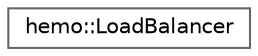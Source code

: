 digraph "Graphical Class Hierarchy"
{
 // LATEX_PDF_SIZE
  bgcolor="transparent";
  edge [fontname=Helvetica,fontsize=10,labelfontname=Helvetica,labelfontsize=10];
  node [fontname=Helvetica,fontsize=10,shape=box,height=0.2,width=0.4];
  rankdir="LR";
  Node0 [id="Node000000",label="hemo::LoadBalancer",height=0.2,width=0.4,color="grey40", fillcolor="white", style="filled",URL="$classhemo_1_1LoadBalancer.html",tooltip=" "];
}
